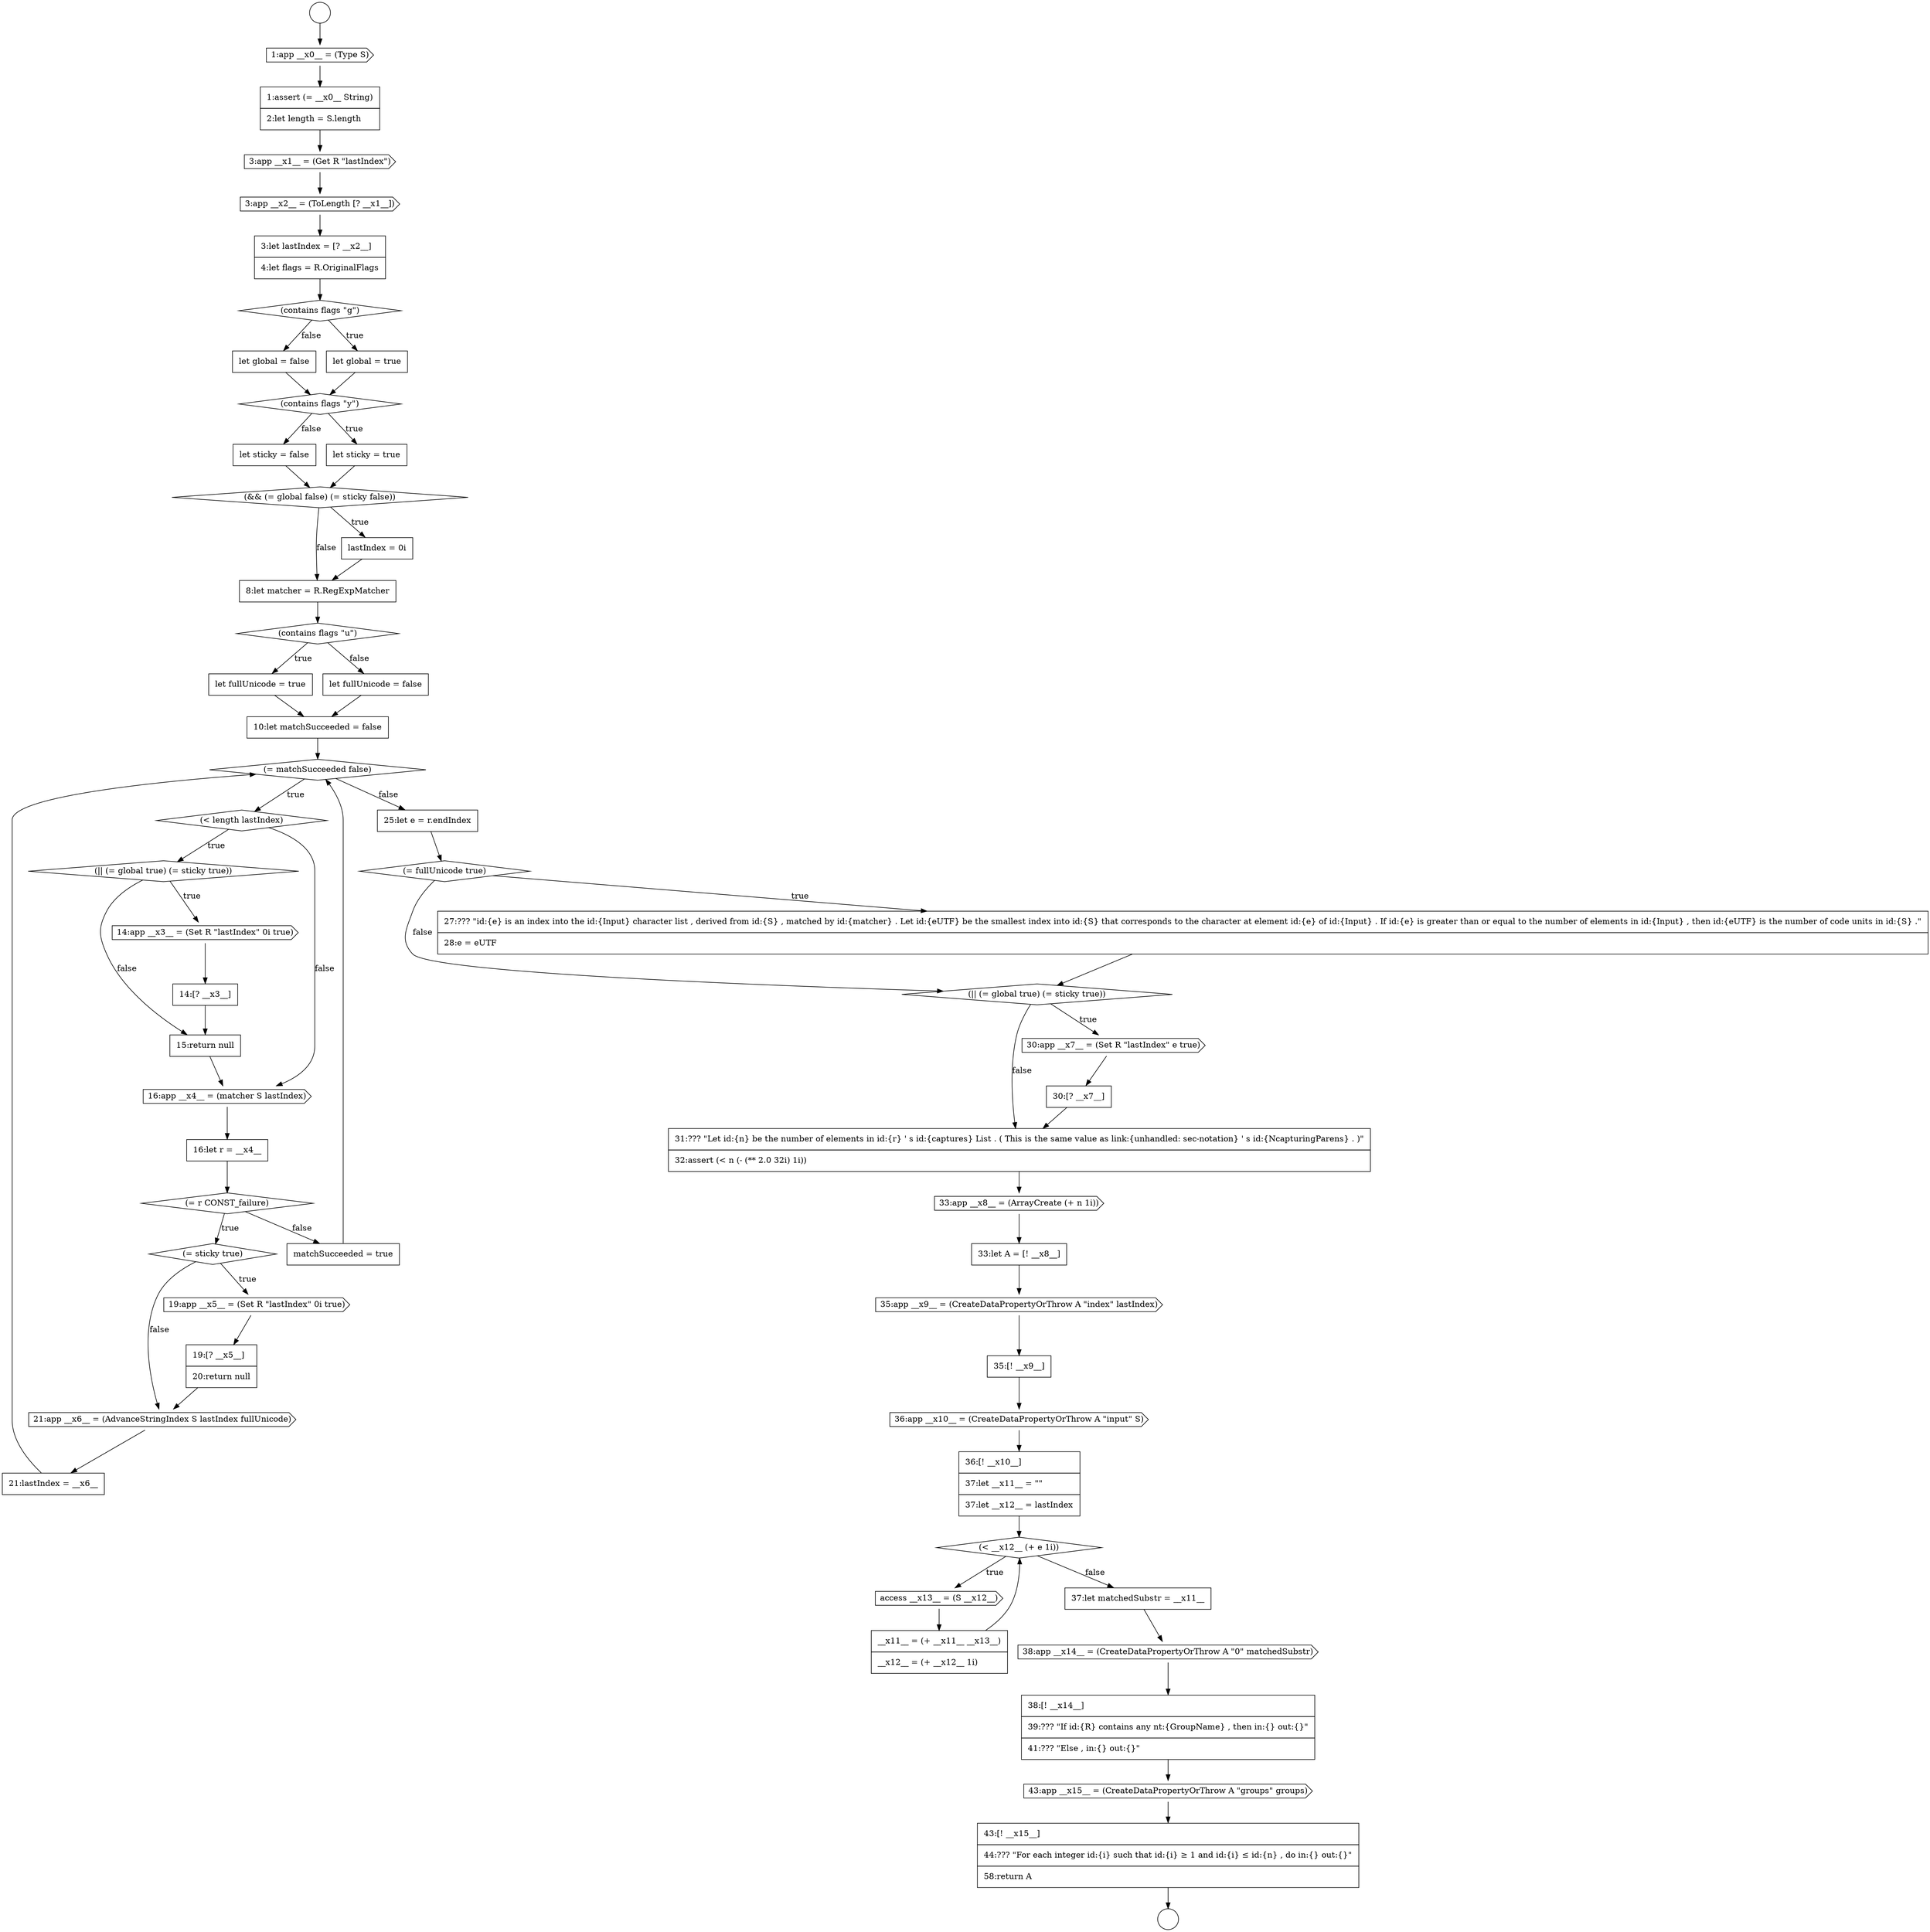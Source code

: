digraph {
  node15055 [shape=cds, label=<<font color="black">33:app __x8__ = (ArrayCreate (+ n 1i))</font>> color="black" fillcolor="white" style=filled]
  node15032 [shape=none, margin=0, label=<<font color="black">
    <table border="0" cellborder="1" cellspacing="0" cellpadding="10">
      <tr><td align="left">10:let matchSucceeded = false</td></tr>
    </table>
  </font>> color="black" fillcolor="white" style=filled]
  node15033 [shape=diamond, label=<<font color="black">(= matchSucceeded false)</font>> color="black" fillcolor="white" style=filled]
  node15028 [shape=none, margin=0, label=<<font color="black">
    <table border="0" cellborder="1" cellspacing="0" cellpadding="10">
      <tr><td align="left">8:let matcher = R.RegExpMatcher</td></tr>
    </table>
  </font>> color="black" fillcolor="white" style=filled]
  node15065 [shape=cds, label=<<font color="black">38:app __x14__ = (CreateDataPropertyOrThrow A &quot;0&quot; matchedSubstr)</font>> color="black" fillcolor="white" style=filled]
  node15037 [shape=none, margin=0, label=<<font color="black">
    <table border="0" cellborder="1" cellspacing="0" cellpadding="10">
      <tr><td align="left">14:[? __x3__]</td></tr>
    </table>
  </font>> color="black" fillcolor="white" style=filled]
  node15030 [shape=none, margin=0, label=<<font color="black">
    <table border="0" cellborder="1" cellspacing="0" cellpadding="10">
      <tr><td align="left">let fullUnicode = true</td></tr>
    </table>
  </font>> color="black" fillcolor="white" style=filled]
  node15036 [shape=cds, label=<<font color="black">14:app __x3__ = (Set R &quot;lastIndex&quot; 0i true)</font>> color="black" fillcolor="white" style=filled]
  node15068 [shape=none, margin=0, label=<<font color="black">
    <table border="0" cellborder="1" cellspacing="0" cellpadding="10">
      <tr><td align="left">43:[! __x15__]</td></tr>
      <tr><td align="left">44:??? &quot;For each integer id:{i} such that id:{i} &ge; 1 and id:{i} &le; id:{n} , do in:{} out:{}&quot;</td></tr>
      <tr><td align="left">58:return A</td></tr>
    </table>
  </font>> color="black" fillcolor="white" style=filled]
  node15063 [shape=none, margin=0, label=<<font color="black">
    <table border="0" cellborder="1" cellspacing="0" cellpadding="10">
      <tr><td align="left">__x11__ = (+ __x11__ __x13__)</td></tr>
      <tr><td align="left">__x12__ = (+ __x12__ 1i)</td></tr>
    </table>
  </font>> color="black" fillcolor="white" style=filled]
  node15059 [shape=cds, label=<<font color="black">36:app __x10__ = (CreateDataPropertyOrThrow A &quot;input&quot; S)</font>> color="black" fillcolor="white" style=filled]
  node15019 [shape=none, margin=0, label=<<font color="black">
    <table border="0" cellborder="1" cellspacing="0" cellpadding="10">
      <tr><td align="left">3:let lastIndex = [? __x2__]</td></tr>
      <tr><td align="left">4:let flags = R.OriginalFlags</td></tr>
    </table>
  </font>> color="black" fillcolor="white" style=filled]
  node15066 [shape=none, margin=0, label=<<font color="black">
    <table border="0" cellborder="1" cellspacing="0" cellpadding="10">
      <tr><td align="left">38:[! __x14__]</td></tr>
      <tr><td align="left">39:??? &quot;If id:{R} contains any nt:{GroupName} , then in:{} out:{}&quot;</td></tr>
      <tr><td align="left">41:??? &quot;Else , in:{} out:{}&quot;</td></tr>
    </table>
  </font>> color="black" fillcolor="white" style=filled]
  node15045 [shape=cds, label=<<font color="black">21:app __x6__ = (AdvanceStringIndex S lastIndex fullUnicode)</font>> color="black" fillcolor="white" style=filled]
  node15013 [shape=circle label=" " color="black" fillcolor="white" style=filled]
  node15034 [shape=diamond, label=<<font color="black">(&lt; length lastIndex)</font>> color="black" fillcolor="white" style=filled]
  node15051 [shape=diamond, label=<<font color="black">(|| (= global true) (= sticky true))</font>> color="black" fillcolor="white" style=filled]
  node15060 [shape=none, margin=0, label=<<font color="black">
    <table border="0" cellborder="1" cellspacing="0" cellpadding="10">
      <tr><td align="left">36:[! __x10__]</td></tr>
      <tr><td align="left">37:let __x11__ = &quot;&quot;</td></tr>
      <tr><td align="left">37:let __x12__ = lastIndex</td></tr>
    </table>
  </font>> color="black" fillcolor="white" style=filled]
  node15040 [shape=none, margin=0, label=<<font color="black">
    <table border="0" cellborder="1" cellspacing="0" cellpadding="10">
      <tr><td align="left">16:let r = __x4__</td></tr>
    </table>
  </font>> color="black" fillcolor="white" style=filled]
  node15023 [shape=diamond, label=<<font color="black">(contains flags &quot;y&quot;)</font>> color="black" fillcolor="white" style=filled]
  node15041 [shape=diamond, label=<<font color="black">(= r CONST_failure)</font>> color="black" fillcolor="white" style=filled]
  node15046 [shape=none, margin=0, label=<<font color="black">
    <table border="0" cellborder="1" cellspacing="0" cellpadding="10">
      <tr><td align="left">21:lastIndex = __x6__</td></tr>
    </table>
  </font>> color="black" fillcolor="white" style=filled]
  node15014 [shape=circle label=" " color="black" fillcolor="white" style=filled]
  node15061 [shape=diamond, label=<<font color="black">(&lt; __x12__ (+ e 1i))</font>> color="black" fillcolor="white" style=filled]
  node15029 [shape=diamond, label=<<font color="black">(contains flags &quot;u&quot;)</font>> color="black" fillcolor="white" style=filled]
  node15050 [shape=none, margin=0, label=<<font color="black">
    <table border="0" cellborder="1" cellspacing="0" cellpadding="10">
      <tr><td align="left">27:??? &quot;id:{e} is an index into the id:{Input} character list , derived from id:{S} , matched by id:{matcher} . Let id:{eUTF} be the smallest index into id:{S} that corresponds to the character at element id:{e} of id:{Input} . If id:{e} is greater than or equal to the number of elements in id:{Input} , then id:{eUTF} is the number of code units in id:{S} .&quot;</td></tr>
      <tr><td align="left">28:e = eUTF</td></tr>
    </table>
  </font>> color="black" fillcolor="white" style=filled]
  node15018 [shape=cds, label=<<font color="black">3:app __x2__ = (ToLength [? __x1__])</font>> color="black" fillcolor="white" style=filled]
  node15017 [shape=cds, label=<<font color="black">3:app __x1__ = (Get R &quot;lastIndex&quot;)</font>> color="black" fillcolor="white" style=filled]
  node15054 [shape=none, margin=0, label=<<font color="black">
    <table border="0" cellborder="1" cellspacing="0" cellpadding="10">
      <tr><td align="left">31:??? &quot;Let id:{n} be the number of elements in id:{r} ' s id:{captures} List . ( This is the same value as link:{unhandled: sec-notation} ' s id:{NcapturingParens} . )&quot;</td></tr>
      <tr><td align="left">32:assert (&lt; n (- (** 2.0 32i) 1i))</td></tr>
    </table>
  </font>> color="black" fillcolor="white" style=filled]
  node15047 [shape=none, margin=0, label=<<font color="black">
    <table border="0" cellborder="1" cellspacing="0" cellpadding="10">
      <tr><td align="left">matchSucceeded = true</td></tr>
    </table>
  </font>> color="black" fillcolor="white" style=filled]
  node15022 [shape=none, margin=0, label=<<font color="black">
    <table border="0" cellborder="1" cellspacing="0" cellpadding="10">
      <tr><td align="left">let global = false</td></tr>
    </table>
  </font>> color="black" fillcolor="white" style=filled]
  node15039 [shape=cds, label=<<font color="black">16:app __x4__ = (matcher S lastIndex)</font>> color="black" fillcolor="white" style=filled]
  node15042 [shape=diamond, label=<<font color="black">(= sticky true)</font>> color="black" fillcolor="white" style=filled]
  node15062 [shape=cds, label=<<font color="black">access __x13__ = (S __x12__)</font>> color="black" fillcolor="white" style=filled]
  node15057 [shape=cds, label=<<font color="black">35:app __x9__ = (CreateDataPropertyOrThrow A &quot;index&quot; lastIndex)</font>> color="black" fillcolor="white" style=filled]
  node15025 [shape=none, margin=0, label=<<font color="black">
    <table border="0" cellborder="1" cellspacing="0" cellpadding="10">
      <tr><td align="left">let sticky = false</td></tr>
    </table>
  </font>> color="black" fillcolor="white" style=filled]
  node15015 [shape=cds, label=<<font color="black">1:app __x0__ = (Type S)</font>> color="black" fillcolor="white" style=filled]
  node15049 [shape=diamond, label=<<font color="black">(= fullUnicode true)</font>> color="black" fillcolor="white" style=filled]
  node15048 [shape=none, margin=0, label=<<font color="black">
    <table border="0" cellborder="1" cellspacing="0" cellpadding="10">
      <tr><td align="left">25:let e = r.endIndex</td></tr>
    </table>
  </font>> color="black" fillcolor="white" style=filled]
  node15038 [shape=none, margin=0, label=<<font color="black">
    <table border="0" cellborder="1" cellspacing="0" cellpadding="10">
      <tr><td align="left">15:return null</td></tr>
    </table>
  </font>> color="black" fillcolor="white" style=filled]
  node15053 [shape=none, margin=0, label=<<font color="black">
    <table border="0" cellborder="1" cellspacing="0" cellpadding="10">
      <tr><td align="left">30:[? __x7__]</td></tr>
    </table>
  </font>> color="black" fillcolor="white" style=filled]
  node15058 [shape=none, margin=0, label=<<font color="black">
    <table border="0" cellborder="1" cellspacing="0" cellpadding="10">
      <tr><td align="left">35:[! __x9__]</td></tr>
    </table>
  </font>> color="black" fillcolor="white" style=filled]
  node15021 [shape=none, margin=0, label=<<font color="black">
    <table border="0" cellborder="1" cellspacing="0" cellpadding="10">
      <tr><td align="left">let global = true</td></tr>
    </table>
  </font>> color="black" fillcolor="white" style=filled]
  node15026 [shape=diamond, label=<<font color="black">(&amp;&amp; (= global false) (= sticky false))</font>> color="black" fillcolor="white" style=filled]
  node15043 [shape=cds, label=<<font color="black">19:app __x5__ = (Set R &quot;lastIndex&quot; 0i true)</font>> color="black" fillcolor="white" style=filled]
  node15035 [shape=diamond, label=<<font color="black">(|| (= global true) (= sticky true))</font>> color="black" fillcolor="white" style=filled]
  node15056 [shape=none, margin=0, label=<<font color="black">
    <table border="0" cellborder="1" cellspacing="0" cellpadding="10">
      <tr><td align="left">33:let A = [! __x8__]</td></tr>
    </table>
  </font>> color="black" fillcolor="white" style=filled]
  node15020 [shape=diamond, label=<<font color="black">(contains flags &quot;g&quot;)</font>> color="black" fillcolor="white" style=filled]
  node15067 [shape=cds, label=<<font color="black">43:app __x15__ = (CreateDataPropertyOrThrow A &quot;groups&quot; groups)</font>> color="black" fillcolor="white" style=filled]
  node15031 [shape=none, margin=0, label=<<font color="black">
    <table border="0" cellborder="1" cellspacing="0" cellpadding="10">
      <tr><td align="left">let fullUnicode = false</td></tr>
    </table>
  </font>> color="black" fillcolor="white" style=filled]
  node15052 [shape=cds, label=<<font color="black">30:app __x7__ = (Set R &quot;lastIndex&quot; e true)</font>> color="black" fillcolor="white" style=filled]
  node15016 [shape=none, margin=0, label=<<font color="black">
    <table border="0" cellborder="1" cellspacing="0" cellpadding="10">
      <tr><td align="left">1:assert (= __x0__ String)</td></tr>
      <tr><td align="left">2:let length = S.length</td></tr>
    </table>
  </font>> color="black" fillcolor="white" style=filled]
  node15064 [shape=none, margin=0, label=<<font color="black">
    <table border="0" cellborder="1" cellspacing="0" cellpadding="10">
      <tr><td align="left">37:let matchedSubstr = __x11__</td></tr>
    </table>
  </font>> color="black" fillcolor="white" style=filled]
  node15027 [shape=none, margin=0, label=<<font color="black">
    <table border="0" cellborder="1" cellspacing="0" cellpadding="10">
      <tr><td align="left">lastIndex = 0i</td></tr>
    </table>
  </font>> color="black" fillcolor="white" style=filled]
  node15044 [shape=none, margin=0, label=<<font color="black">
    <table border="0" cellborder="1" cellspacing="0" cellpadding="10">
      <tr><td align="left">19:[? __x5__]</td></tr>
      <tr><td align="left">20:return null</td></tr>
    </table>
  </font>> color="black" fillcolor="white" style=filled]
  node15024 [shape=none, margin=0, label=<<font color="black">
    <table border="0" cellborder="1" cellspacing="0" cellpadding="10">
      <tr><td align="left">let sticky = true</td></tr>
    </table>
  </font>> color="black" fillcolor="white" style=filled]
  node15051 -> node15052 [label=<<font color="black">true</font>> color="black"]
  node15051 -> node15054 [label=<<font color="black">false</font>> color="black"]
  node15063 -> node15061 [ color="black"]
  node15061 -> node15062 [label=<<font color="black">true</font>> color="black"]
  node15061 -> node15064 [label=<<font color="black">false</font>> color="black"]
  node15018 -> node15019 [ color="black"]
  node15045 -> node15046 [ color="black"]
  node15053 -> node15054 [ color="black"]
  node15020 -> node15021 [label=<<font color="black">true</font>> color="black"]
  node15020 -> node15022 [label=<<font color="black">false</font>> color="black"]
  node15028 -> node15029 [ color="black"]
  node15027 -> node15028 [ color="black"]
  node15032 -> node15033 [ color="black"]
  node15056 -> node15057 [ color="black"]
  node15037 -> node15038 [ color="black"]
  node15019 -> node15020 [ color="black"]
  node15035 -> node15036 [label=<<font color="black">true</font>> color="black"]
  node15035 -> node15038 [label=<<font color="black">false</font>> color="black"]
  node15025 -> node15026 [ color="black"]
  node15031 -> node15032 [ color="black"]
  node15023 -> node15024 [label=<<font color="black">true</font>> color="black"]
  node15023 -> node15025 [label=<<font color="black">false</font>> color="black"]
  node15067 -> node15068 [ color="black"]
  node15015 -> node15016 [ color="black"]
  node15049 -> node15050 [label=<<font color="black">true</font>> color="black"]
  node15049 -> node15051 [label=<<font color="black">false</font>> color="black"]
  node15039 -> node15040 [ color="black"]
  node15060 -> node15061 [ color="black"]
  node15024 -> node15026 [ color="black"]
  node15021 -> node15023 [ color="black"]
  node15048 -> node15049 [ color="black"]
  node15057 -> node15058 [ color="black"]
  node15058 -> node15059 [ color="black"]
  node15013 -> node15015 [ color="black"]
  node15026 -> node15027 [label=<<font color="black">true</font>> color="black"]
  node15026 -> node15028 [label=<<font color="black">false</font>> color="black"]
  node15068 -> node15014 [ color="black"]
  node15050 -> node15051 [ color="black"]
  node15033 -> node15034 [label=<<font color="black">true</font>> color="black"]
  node15033 -> node15048 [label=<<font color="black">false</font>> color="black"]
  node15029 -> node15030 [label=<<font color="black">true</font>> color="black"]
  node15029 -> node15031 [label=<<font color="black">false</font>> color="black"]
  node15047 -> node15033 [ color="black"]
  node15065 -> node15066 [ color="black"]
  node15054 -> node15055 [ color="black"]
  node15044 -> node15045 [ color="black"]
  node15030 -> node15032 [ color="black"]
  node15064 -> node15065 [ color="black"]
  node15041 -> node15042 [label=<<font color="black">true</font>> color="black"]
  node15041 -> node15047 [label=<<font color="black">false</font>> color="black"]
  node15040 -> node15041 [ color="black"]
  node15038 -> node15039 [ color="black"]
  node15036 -> node15037 [ color="black"]
  node15059 -> node15060 [ color="black"]
  node15043 -> node15044 [ color="black"]
  node15042 -> node15043 [label=<<font color="black">true</font>> color="black"]
  node15042 -> node15045 [label=<<font color="black">false</font>> color="black"]
  node15066 -> node15067 [ color="black"]
  node15022 -> node15023 [ color="black"]
  node15017 -> node15018 [ color="black"]
  node15052 -> node15053 [ color="black"]
  node15046 -> node15033 [ color="black"]
  node15034 -> node15035 [label=<<font color="black">true</font>> color="black"]
  node15034 -> node15039 [label=<<font color="black">false</font>> color="black"]
  node15055 -> node15056 [ color="black"]
  node15016 -> node15017 [ color="black"]
  node15062 -> node15063 [ color="black"]
}
